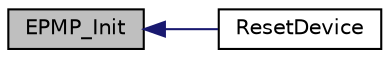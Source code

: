 digraph "EPMP_Init"
{
  edge [fontname="Helvetica",fontsize="10",labelfontname="Helvetica",labelfontsize="10"];
  node [fontname="Helvetica",fontsize="10",shape=record];
  rankdir="LR";
  Node1 [label="EPMP_Init",height=0.2,width=0.4,color="black", fillcolor="grey75", style="filled", fontcolor="black"];
  Node1 -> Node2 [dir="back",color="midnightblue",fontsize="10",style="solid",fontname="Helvetica"];
  Node2 [label="ResetDevice",height=0.2,width=0.4,color="black", fillcolor="white", style="filled",URL="$mchp_gfx_drv_8c.html#a6d4d054030dc1ccdc7b875d4877ec9b7"];
}
